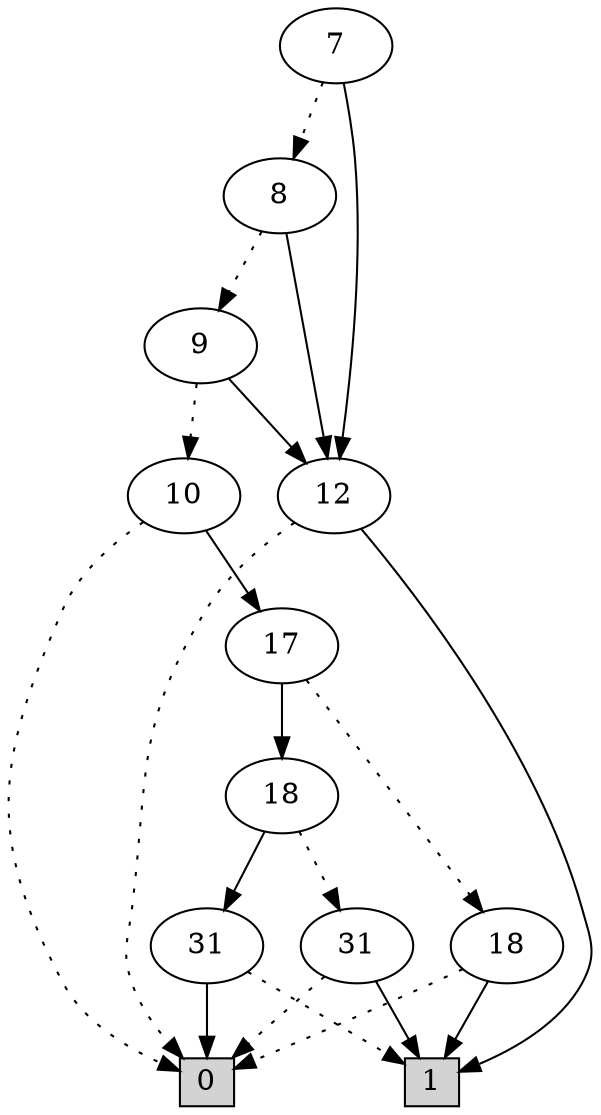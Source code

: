 digraph G {
0 [shape=box, label="0", style=filled, shape=box, height=0.3, width=0.3];
1 [shape=box, label="1", style=filled, shape=box, height=0.3, width=0.3];
9763 [label="7"];
9763 -> 9762 [style=dotted];
9763 -> 26 [style=filled];
9762 [label="8"];
9762 -> 9761 [style=dotted];
9762 -> 26 [style=filled];
9761 [label="9"];
9761 -> 9760 [style=dotted];
9761 -> 26 [style=filled];
9760 [label="10"];
9760 -> 0 [style=dotted];
9760 -> 9759 [style=filled];
9759 [label="17"];
9759 -> 38 [style=dotted];
9759 -> 9758 [style=filled];
38 [label="18"];
38 -> 0 [style=dotted];
38 -> 1 [style=filled];
9758 [label="18"];
9758 -> 64 [style=dotted];
9758 -> 65 [style=filled];
64 [label="31"];
64 -> 0 [style=dotted];
64 -> 1 [style=filled];
65 [label="31"];
65 -> 1 [style=dotted];
65 -> 0 [style=filled];
26 [label="12"];
26 -> 0 [style=dotted];
26 -> 1 [style=filled];
}
